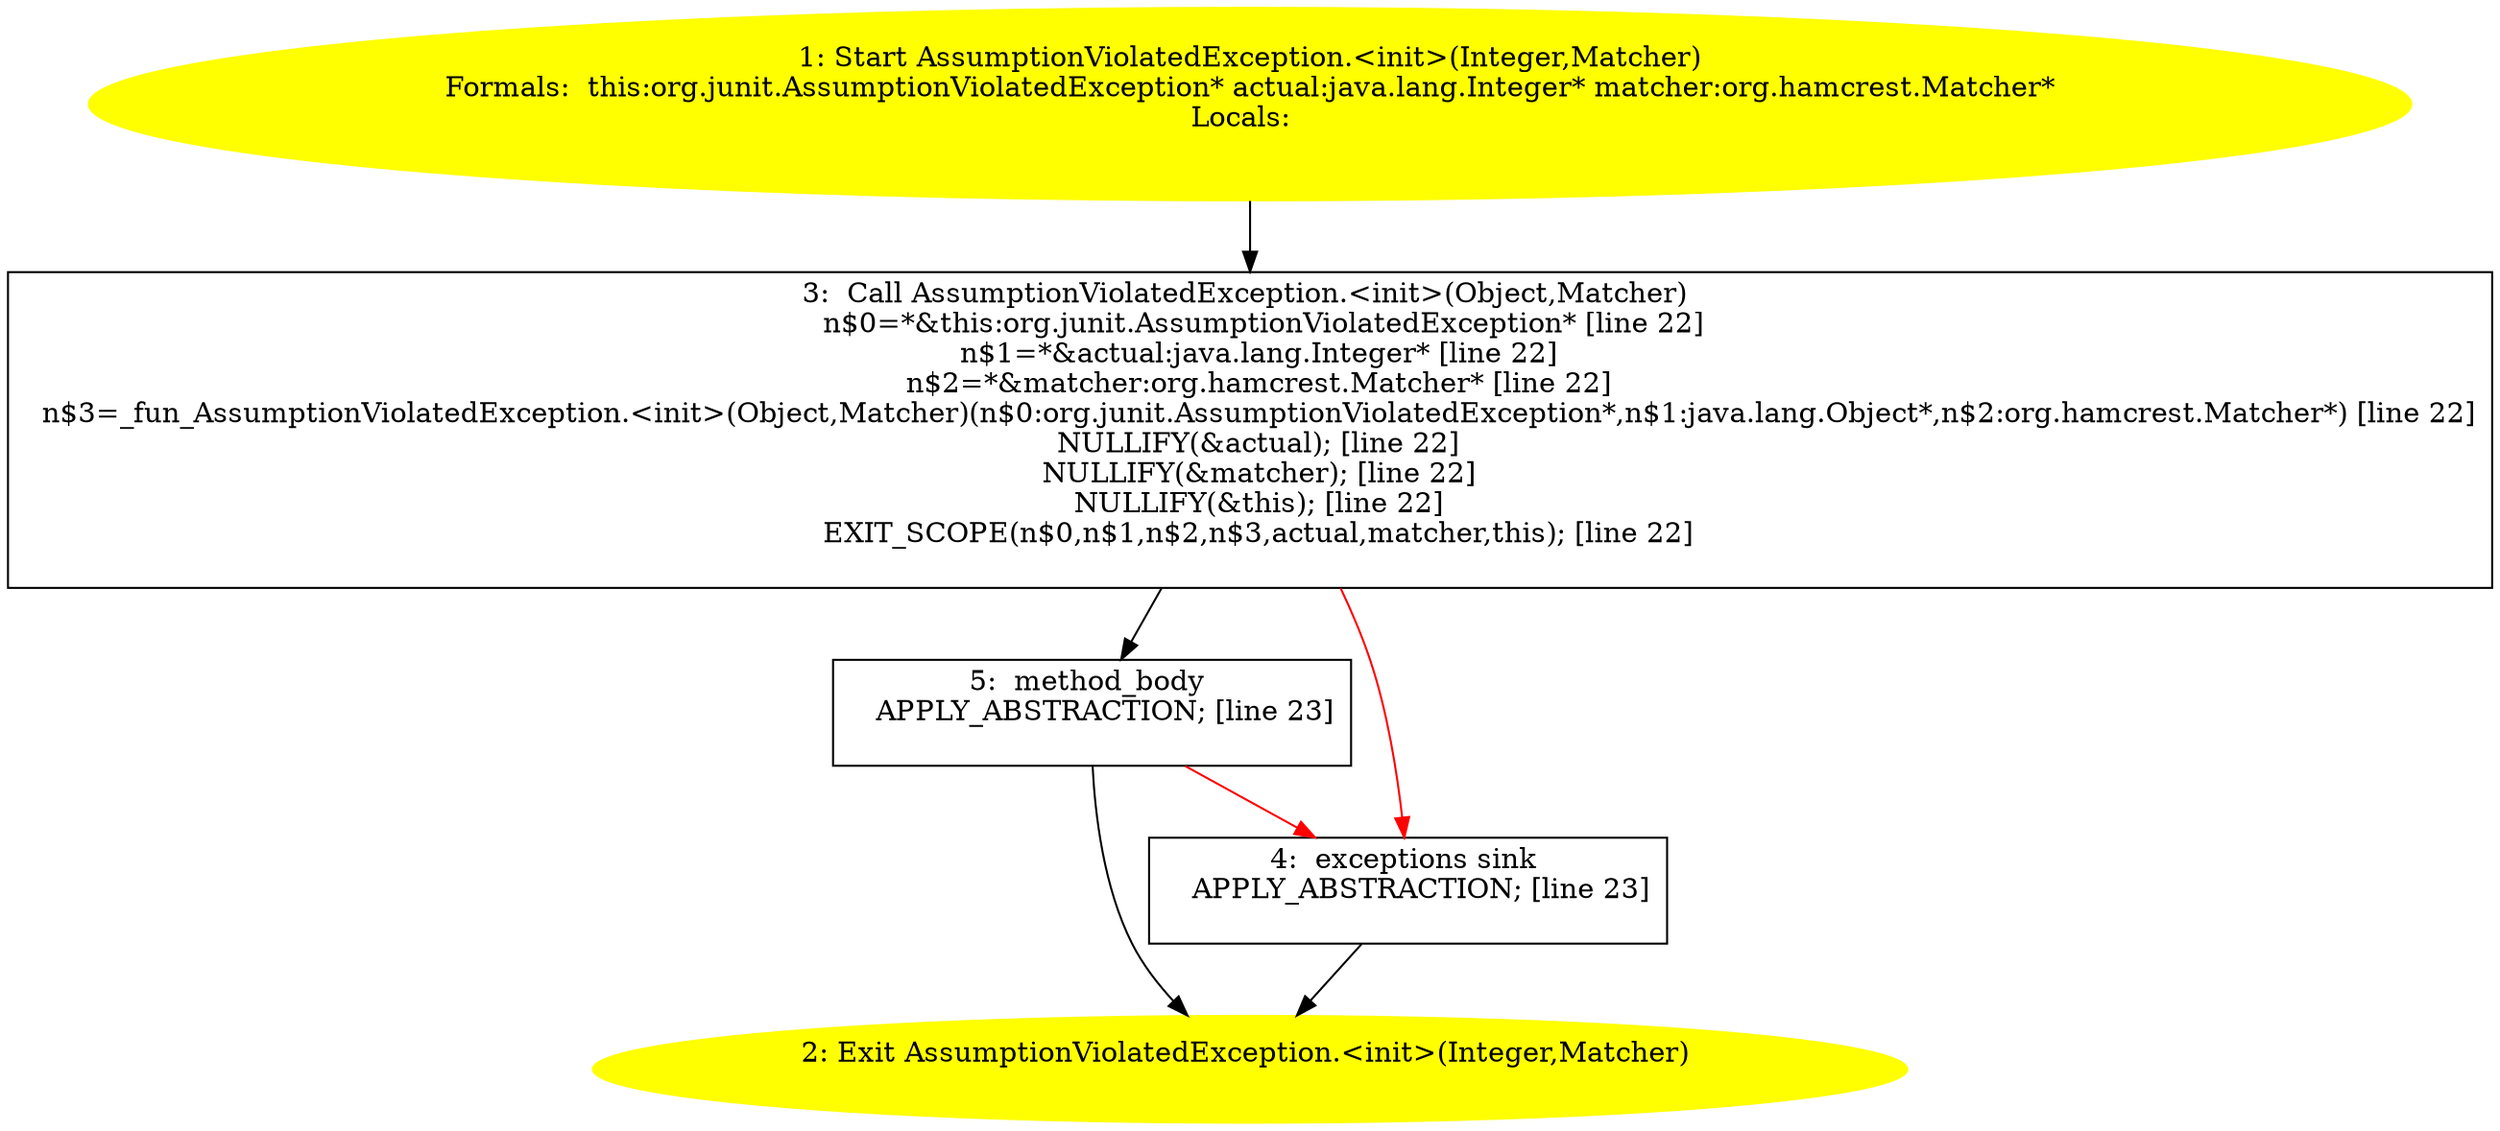 /* @generated */
digraph cfg {
"org.junit.AssumptionViolatedException.<init>(java.lang.Integer,org.hamcrest.Matcher).e42f93403cb7c91c8798f5d0f6ff10f4_1" [label="1: Start AssumptionViolatedException.<init>(Integer,Matcher)\nFormals:  this:org.junit.AssumptionViolatedException* actual:java.lang.Integer* matcher:org.hamcrest.Matcher*\nLocals:  \n  " color=yellow style=filled]
	

	 "org.junit.AssumptionViolatedException.<init>(java.lang.Integer,org.hamcrest.Matcher).e42f93403cb7c91c8798f5d0f6ff10f4_1" -> "org.junit.AssumptionViolatedException.<init>(java.lang.Integer,org.hamcrest.Matcher).e42f93403cb7c91c8798f5d0f6ff10f4_3" ;
"org.junit.AssumptionViolatedException.<init>(java.lang.Integer,org.hamcrest.Matcher).e42f93403cb7c91c8798f5d0f6ff10f4_2" [label="2: Exit AssumptionViolatedException.<init>(Integer,Matcher) \n  " color=yellow style=filled]
	

"org.junit.AssumptionViolatedException.<init>(java.lang.Integer,org.hamcrest.Matcher).e42f93403cb7c91c8798f5d0f6ff10f4_3" [label="3:  Call AssumptionViolatedException.<init>(Object,Matcher) \n   n$0=*&this:org.junit.AssumptionViolatedException* [line 22]\n  n$1=*&actual:java.lang.Integer* [line 22]\n  n$2=*&matcher:org.hamcrest.Matcher* [line 22]\n  n$3=_fun_AssumptionViolatedException.<init>(Object,Matcher)(n$0:org.junit.AssumptionViolatedException*,n$1:java.lang.Object*,n$2:org.hamcrest.Matcher*) [line 22]\n  NULLIFY(&actual); [line 22]\n  NULLIFY(&matcher); [line 22]\n  NULLIFY(&this); [line 22]\n  EXIT_SCOPE(n$0,n$1,n$2,n$3,actual,matcher,this); [line 22]\n " shape="box"]
	

	 "org.junit.AssumptionViolatedException.<init>(java.lang.Integer,org.hamcrest.Matcher).e42f93403cb7c91c8798f5d0f6ff10f4_3" -> "org.junit.AssumptionViolatedException.<init>(java.lang.Integer,org.hamcrest.Matcher).e42f93403cb7c91c8798f5d0f6ff10f4_5" ;
	 "org.junit.AssumptionViolatedException.<init>(java.lang.Integer,org.hamcrest.Matcher).e42f93403cb7c91c8798f5d0f6ff10f4_3" -> "org.junit.AssumptionViolatedException.<init>(java.lang.Integer,org.hamcrest.Matcher).e42f93403cb7c91c8798f5d0f6ff10f4_4" [color="red" ];
"org.junit.AssumptionViolatedException.<init>(java.lang.Integer,org.hamcrest.Matcher).e42f93403cb7c91c8798f5d0f6ff10f4_4" [label="4:  exceptions sink \n   APPLY_ABSTRACTION; [line 23]\n " shape="box"]
	

	 "org.junit.AssumptionViolatedException.<init>(java.lang.Integer,org.hamcrest.Matcher).e42f93403cb7c91c8798f5d0f6ff10f4_4" -> "org.junit.AssumptionViolatedException.<init>(java.lang.Integer,org.hamcrest.Matcher).e42f93403cb7c91c8798f5d0f6ff10f4_2" ;
"org.junit.AssumptionViolatedException.<init>(java.lang.Integer,org.hamcrest.Matcher).e42f93403cb7c91c8798f5d0f6ff10f4_5" [label="5:  method_body \n   APPLY_ABSTRACTION; [line 23]\n " shape="box"]
	

	 "org.junit.AssumptionViolatedException.<init>(java.lang.Integer,org.hamcrest.Matcher).e42f93403cb7c91c8798f5d0f6ff10f4_5" -> "org.junit.AssumptionViolatedException.<init>(java.lang.Integer,org.hamcrest.Matcher).e42f93403cb7c91c8798f5d0f6ff10f4_2" ;
	 "org.junit.AssumptionViolatedException.<init>(java.lang.Integer,org.hamcrest.Matcher).e42f93403cb7c91c8798f5d0f6ff10f4_5" -> "org.junit.AssumptionViolatedException.<init>(java.lang.Integer,org.hamcrest.Matcher).e42f93403cb7c91c8798f5d0f6ff10f4_4" [color="red" ];
}
